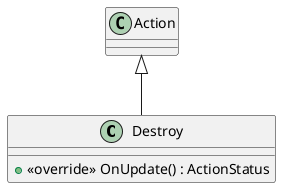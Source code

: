 @startuml
class Destroy {
    + <<override>> OnUpdate() : ActionStatus
}
Action <|-- Destroy
@enduml
